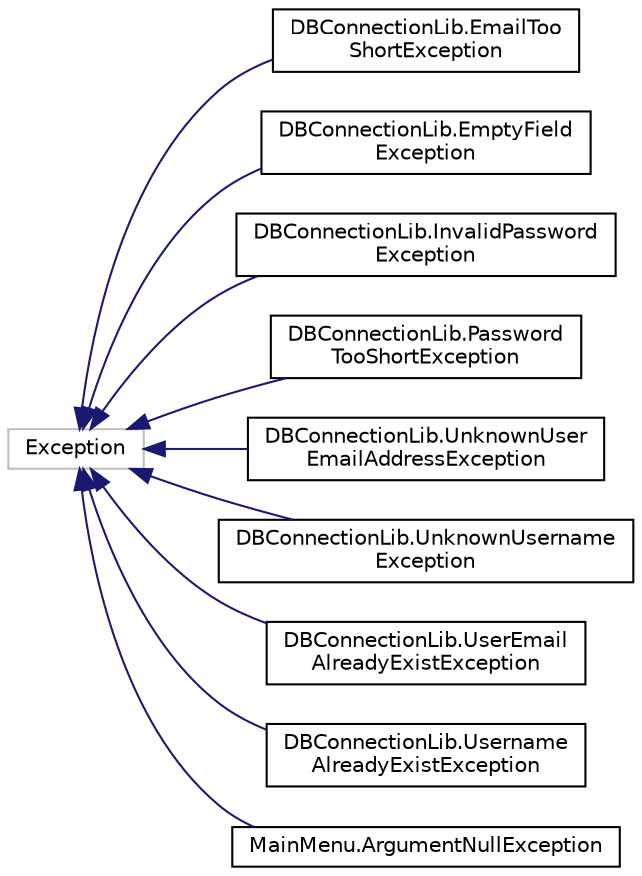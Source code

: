 digraph "Graphical Class Hierarchy"
{
 // LATEX_PDF_SIZE
  edge [fontname="Helvetica",fontsize="10",labelfontname="Helvetica",labelfontsize="10"];
  node [fontname="Helvetica",fontsize="10",shape=record];
  rankdir="LR";
  Node28 [label="Exception",height=0.2,width=0.4,color="grey75", fillcolor="white", style="filled",tooltip=" "];
  Node28 -> Node0 [dir="back",color="midnightblue",fontsize="10",style="solid",fontname="Helvetica"];
  Node0 [label="DBConnectionLib.EmailToo\lShortException",height=0.2,width=0.4,color="black", fillcolor="white", style="filled",URL="$class_d_b_connection_lib_1_1_email_too_short_exception.html",tooltip=" "];
  Node28 -> Node30 [dir="back",color="midnightblue",fontsize="10",style="solid",fontname="Helvetica"];
  Node30 [label="DBConnectionLib.EmptyField\lException",height=0.2,width=0.4,color="black", fillcolor="white", style="filled",URL="$class_d_b_connection_lib_1_1_empty_field_exception.html",tooltip=" "];
  Node28 -> Node31 [dir="back",color="midnightblue",fontsize="10",style="solid",fontname="Helvetica"];
  Node31 [label="DBConnectionLib.InvalidPassword\lException",height=0.2,width=0.4,color="black", fillcolor="white", style="filled",URL="$class_d_b_connection_lib_1_1_invalid_password_exception.html",tooltip=" "];
  Node28 -> Node32 [dir="back",color="midnightblue",fontsize="10",style="solid",fontname="Helvetica"];
  Node32 [label="DBConnectionLib.Password\lTooShortException",height=0.2,width=0.4,color="black", fillcolor="white", style="filled",URL="$class_d_b_connection_lib_1_1_password_too_short_exception.html",tooltip=" "];
  Node28 -> Node33 [dir="back",color="midnightblue",fontsize="10",style="solid",fontname="Helvetica"];
  Node33 [label="DBConnectionLib.UnknownUser\lEmailAddressException",height=0.2,width=0.4,color="black", fillcolor="white", style="filled",URL="$class_d_b_connection_lib_1_1_unknown_user_email_address_exception.html",tooltip=" "];
  Node28 -> Node34 [dir="back",color="midnightblue",fontsize="10",style="solid",fontname="Helvetica"];
  Node34 [label="DBConnectionLib.UnknownUsername\lException",height=0.2,width=0.4,color="black", fillcolor="white", style="filled",URL="$class_d_b_connection_lib_1_1_unknown_username_exception.html",tooltip=" "];
  Node28 -> Node35 [dir="back",color="midnightblue",fontsize="10",style="solid",fontname="Helvetica"];
  Node35 [label="DBConnectionLib.UserEmail\lAlreadyExistException",height=0.2,width=0.4,color="black", fillcolor="white", style="filled",URL="$class_d_b_connection_lib_1_1_user_email_already_exist_exception.html",tooltip=" "];
  Node28 -> Node36 [dir="back",color="midnightblue",fontsize="10",style="solid",fontname="Helvetica"];
  Node36 [label="DBConnectionLib.Username\lAlreadyExistException",height=0.2,width=0.4,color="black", fillcolor="white", style="filled",URL="$class_d_b_connection_lib_1_1_username_already_exist_exception.html",tooltip=" "];
  Node28 -> Node37 [dir="back",color="midnightblue",fontsize="10",style="solid",fontname="Helvetica"];
  Node37 [label="MainMenu.ArgumentNullException",height=0.2,width=0.4,color="black", fillcolor="white", style="filled",URL="$class_main_menu_1_1_argument_null_exception.html",tooltip=" "];
}
